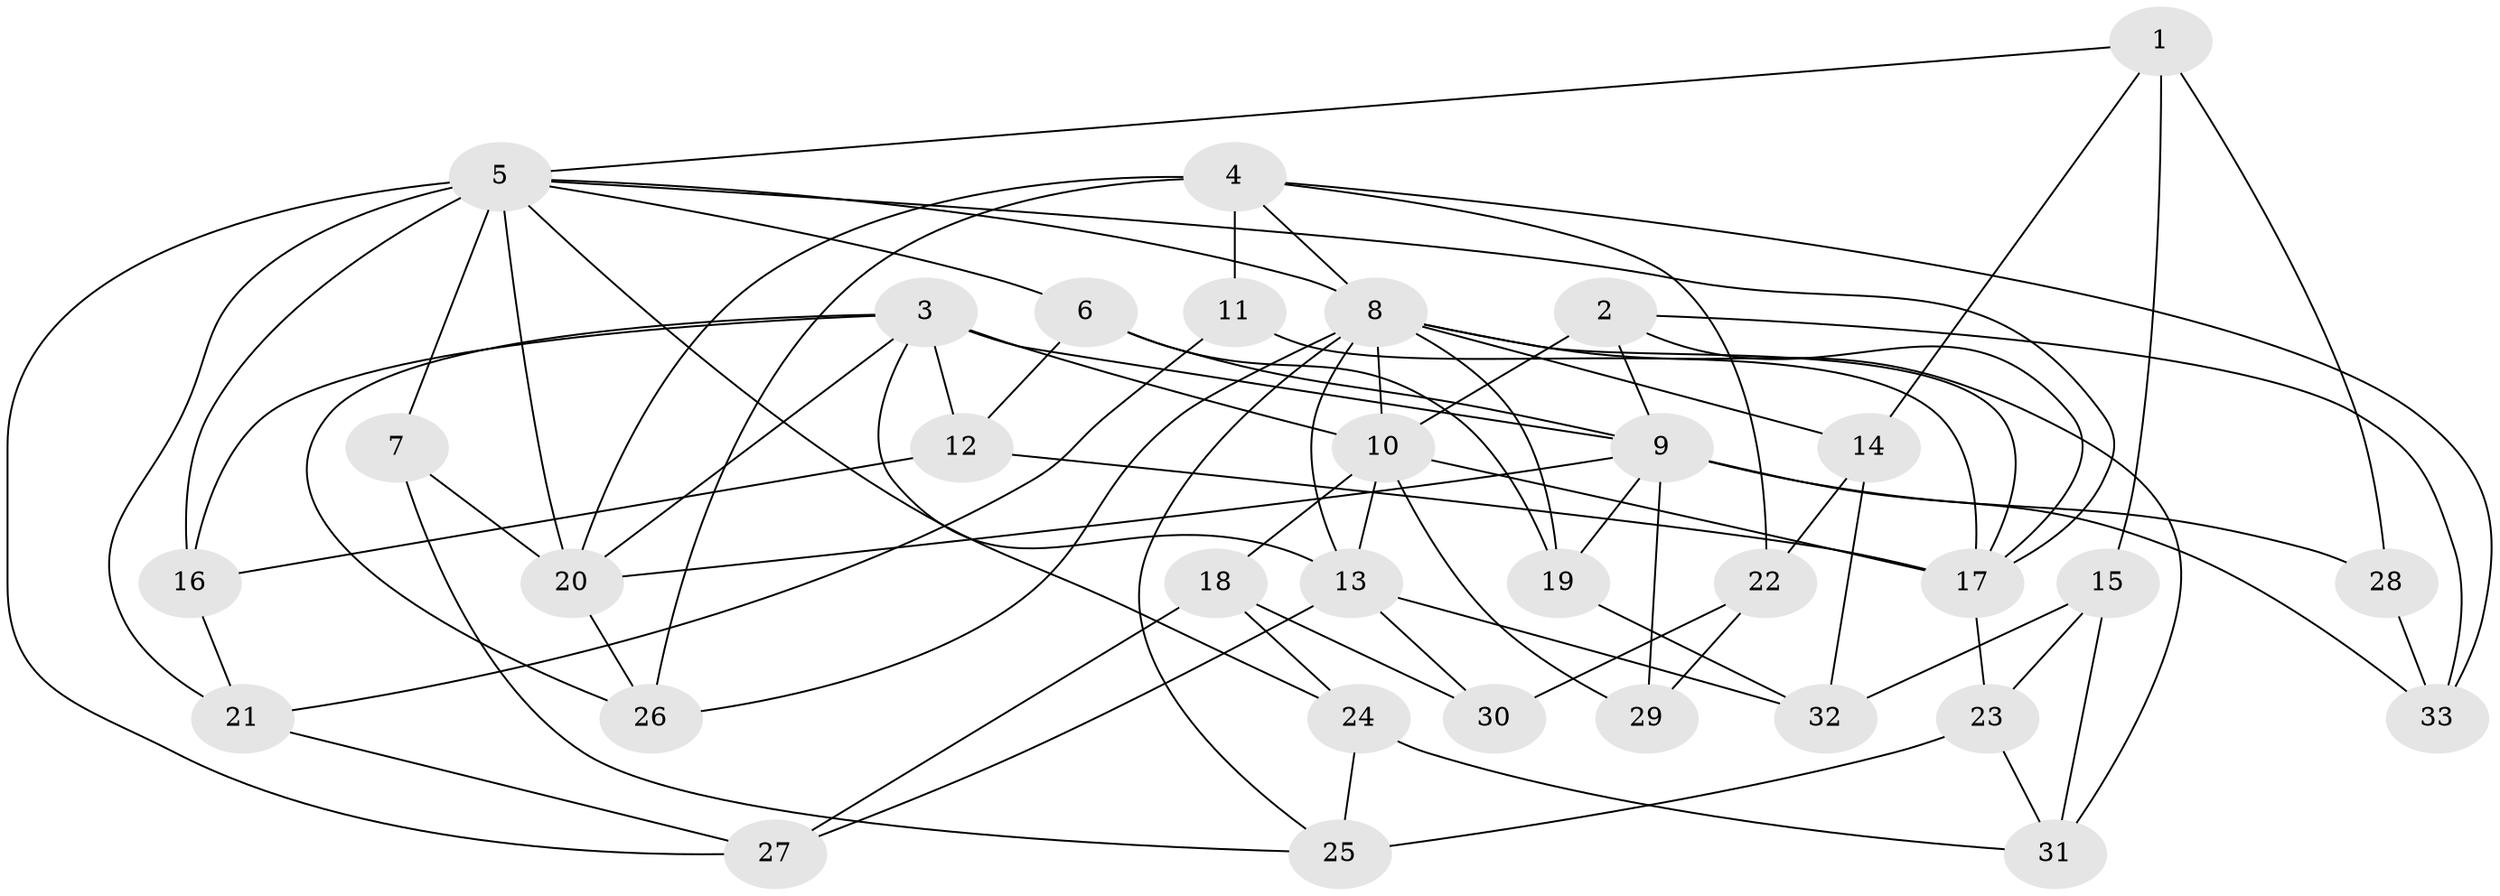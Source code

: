 // original degree distribution, {4: 1.0}
// Generated by graph-tools (version 1.1) at 2025/37/03/09/25 02:37:52]
// undirected, 33 vertices, 79 edges
graph export_dot {
graph [start="1"]
  node [color=gray90,style=filled];
  1;
  2;
  3;
  4;
  5;
  6;
  7;
  8;
  9;
  10;
  11;
  12;
  13;
  14;
  15;
  16;
  17;
  18;
  19;
  20;
  21;
  22;
  23;
  24;
  25;
  26;
  27;
  28;
  29;
  30;
  31;
  32;
  33;
  1 -- 5 [weight=1.0];
  1 -- 14 [weight=1.0];
  1 -- 15 [weight=1.0];
  1 -- 28 [weight=1.0];
  2 -- 9 [weight=1.0];
  2 -- 10 [weight=1.0];
  2 -- 17 [weight=1.0];
  2 -- 33 [weight=1.0];
  3 -- 9 [weight=2.0];
  3 -- 10 [weight=3.0];
  3 -- 12 [weight=1.0];
  3 -- 13 [weight=2.0];
  3 -- 16 [weight=1.0];
  3 -- 20 [weight=2.0];
  3 -- 26 [weight=1.0];
  4 -- 8 [weight=1.0];
  4 -- 11 [weight=3.0];
  4 -- 20 [weight=3.0];
  4 -- 22 [weight=1.0];
  4 -- 26 [weight=1.0];
  4 -- 33 [weight=1.0];
  5 -- 6 [weight=1.0];
  5 -- 7 [weight=2.0];
  5 -- 8 [weight=1.0];
  5 -- 16 [weight=1.0];
  5 -- 17 [weight=1.0];
  5 -- 20 [weight=2.0];
  5 -- 21 [weight=1.0];
  5 -- 24 [weight=1.0];
  5 -- 27 [weight=1.0];
  6 -- 9 [weight=1.0];
  6 -- 12 [weight=1.0];
  6 -- 19 [weight=1.0];
  7 -- 20 [weight=1.0];
  7 -- 25 [weight=1.0];
  8 -- 10 [weight=1.0];
  8 -- 13 [weight=1.0];
  8 -- 14 [weight=1.0];
  8 -- 17 [weight=1.0];
  8 -- 19 [weight=1.0];
  8 -- 25 [weight=1.0];
  8 -- 26 [weight=1.0];
  8 -- 31 [weight=1.0];
  9 -- 19 [weight=1.0];
  9 -- 20 [weight=1.0];
  9 -- 28 [weight=2.0];
  9 -- 29 [weight=1.0];
  9 -- 33 [weight=1.0];
  10 -- 13 [weight=1.0];
  10 -- 17 [weight=1.0];
  10 -- 18 [weight=1.0];
  10 -- 29 [weight=2.0];
  11 -- 17 [weight=2.0];
  11 -- 21 [weight=1.0];
  12 -- 16 [weight=1.0];
  12 -- 17 [weight=1.0];
  13 -- 27 [weight=1.0];
  13 -- 30 [weight=2.0];
  13 -- 32 [weight=1.0];
  14 -- 22 [weight=1.0];
  14 -- 32 [weight=1.0];
  15 -- 23 [weight=1.0];
  15 -- 31 [weight=1.0];
  15 -- 32 [weight=1.0];
  16 -- 21 [weight=1.0];
  17 -- 23 [weight=1.0];
  18 -- 24 [weight=1.0];
  18 -- 27 [weight=1.0];
  18 -- 30 [weight=1.0];
  19 -- 32 [weight=1.0];
  20 -- 26 [weight=1.0];
  21 -- 27 [weight=1.0];
  22 -- 29 [weight=1.0];
  22 -- 30 [weight=1.0];
  23 -- 25 [weight=1.0];
  23 -- 31 [weight=1.0];
  24 -- 25 [weight=1.0];
  24 -- 31 [weight=1.0];
  28 -- 33 [weight=1.0];
}
